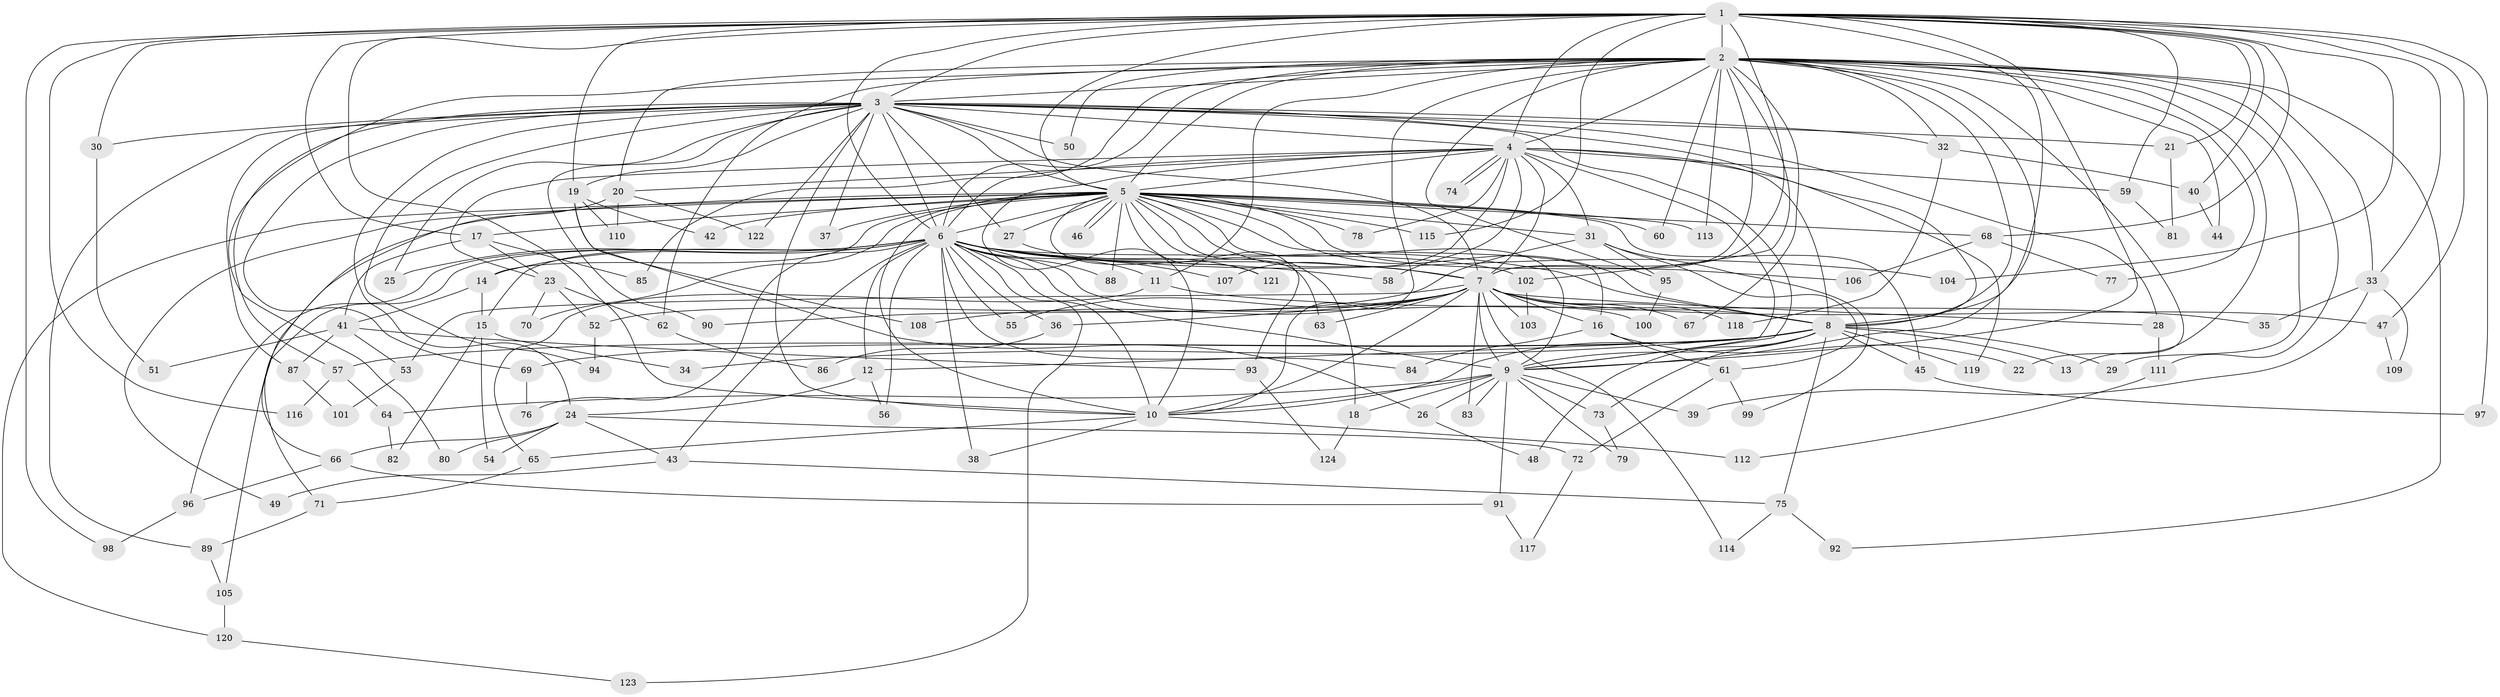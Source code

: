// Generated by graph-tools (version 1.1) at 2025/14/03/09/25 04:14:00]
// undirected, 124 vertices, 273 edges
graph export_dot {
graph [start="1"]
  node [color=gray90,style=filled];
  1;
  2;
  3;
  4;
  5;
  6;
  7;
  8;
  9;
  10;
  11;
  12;
  13;
  14;
  15;
  16;
  17;
  18;
  19;
  20;
  21;
  22;
  23;
  24;
  25;
  26;
  27;
  28;
  29;
  30;
  31;
  32;
  33;
  34;
  35;
  36;
  37;
  38;
  39;
  40;
  41;
  42;
  43;
  44;
  45;
  46;
  47;
  48;
  49;
  50;
  51;
  52;
  53;
  54;
  55;
  56;
  57;
  58;
  59;
  60;
  61;
  62;
  63;
  64;
  65;
  66;
  67;
  68;
  69;
  70;
  71;
  72;
  73;
  74;
  75;
  76;
  77;
  78;
  79;
  80;
  81;
  82;
  83;
  84;
  85;
  86;
  87;
  88;
  89;
  90;
  91;
  92;
  93;
  94;
  95;
  96;
  97;
  98;
  99;
  100;
  101;
  102;
  103;
  104;
  105;
  106;
  107;
  108;
  109;
  110;
  111;
  112;
  113;
  114;
  115;
  116;
  117;
  118;
  119;
  120;
  121;
  122;
  123;
  124;
  1 -- 2;
  1 -- 3;
  1 -- 4;
  1 -- 5;
  1 -- 6;
  1 -- 7;
  1 -- 8;
  1 -- 9;
  1 -- 10;
  1 -- 17;
  1 -- 19;
  1 -- 21;
  1 -- 30;
  1 -- 33;
  1 -- 40;
  1 -- 47;
  1 -- 59;
  1 -- 68;
  1 -- 97;
  1 -- 98;
  1 -- 104;
  1 -- 115;
  1 -- 116;
  2 -- 3;
  2 -- 4;
  2 -- 5;
  2 -- 6;
  2 -- 7;
  2 -- 8;
  2 -- 9;
  2 -- 10;
  2 -- 11;
  2 -- 13;
  2 -- 20;
  2 -- 22;
  2 -- 29;
  2 -- 32;
  2 -- 33;
  2 -- 44;
  2 -- 50;
  2 -- 60;
  2 -- 62;
  2 -- 67;
  2 -- 77;
  2 -- 80;
  2 -- 85;
  2 -- 92;
  2 -- 95;
  2 -- 102;
  2 -- 111;
  2 -- 113;
  3 -- 4;
  3 -- 5;
  3 -- 6;
  3 -- 7;
  3 -- 8;
  3 -- 9;
  3 -- 10;
  3 -- 19;
  3 -- 21;
  3 -- 24;
  3 -- 25;
  3 -- 27;
  3 -- 28;
  3 -- 30;
  3 -- 32;
  3 -- 37;
  3 -- 50;
  3 -- 57;
  3 -- 69;
  3 -- 87;
  3 -- 89;
  3 -- 90;
  3 -- 94;
  3 -- 122;
  4 -- 5;
  4 -- 6;
  4 -- 7;
  4 -- 8;
  4 -- 9;
  4 -- 10;
  4 -- 20;
  4 -- 23;
  4 -- 31;
  4 -- 58;
  4 -- 59;
  4 -- 74;
  4 -- 74;
  4 -- 78;
  4 -- 107;
  4 -- 119;
  5 -- 6;
  5 -- 7;
  5 -- 8;
  5 -- 9;
  5 -- 10;
  5 -- 14;
  5 -- 16;
  5 -- 17;
  5 -- 18;
  5 -- 27;
  5 -- 31;
  5 -- 37;
  5 -- 42;
  5 -- 45;
  5 -- 46;
  5 -- 46;
  5 -- 49;
  5 -- 60;
  5 -- 63;
  5 -- 66;
  5 -- 68;
  5 -- 70;
  5 -- 78;
  5 -- 88;
  5 -- 93;
  5 -- 106;
  5 -- 113;
  5 -- 115;
  5 -- 120;
  5 -- 121;
  6 -- 7;
  6 -- 8;
  6 -- 9;
  6 -- 10;
  6 -- 11;
  6 -- 12;
  6 -- 14;
  6 -- 15;
  6 -- 25;
  6 -- 36;
  6 -- 38;
  6 -- 43;
  6 -- 55;
  6 -- 56;
  6 -- 58;
  6 -- 76;
  6 -- 84;
  6 -- 88;
  6 -- 96;
  6 -- 100;
  6 -- 102;
  6 -- 104;
  6 -- 105;
  6 -- 107;
  6 -- 123;
  7 -- 8;
  7 -- 9;
  7 -- 10;
  7 -- 16;
  7 -- 28;
  7 -- 36;
  7 -- 47;
  7 -- 53;
  7 -- 55;
  7 -- 63;
  7 -- 67;
  7 -- 83;
  7 -- 90;
  7 -- 103;
  7 -- 108;
  7 -- 114;
  7 -- 118;
  8 -- 9;
  8 -- 10;
  8 -- 12;
  8 -- 13;
  8 -- 29;
  8 -- 34;
  8 -- 45;
  8 -- 48;
  8 -- 57;
  8 -- 69;
  8 -- 73;
  8 -- 75;
  8 -- 119;
  9 -- 10;
  9 -- 18;
  9 -- 26;
  9 -- 39;
  9 -- 64;
  9 -- 73;
  9 -- 79;
  9 -- 83;
  9 -- 91;
  10 -- 38;
  10 -- 65;
  10 -- 112;
  11 -- 35;
  11 -- 65;
  12 -- 24;
  12 -- 56;
  14 -- 15;
  14 -- 41;
  15 -- 34;
  15 -- 54;
  15 -- 82;
  16 -- 22;
  16 -- 61;
  16 -- 84;
  17 -- 23;
  17 -- 41;
  17 -- 85;
  18 -- 124;
  19 -- 26;
  19 -- 42;
  19 -- 108;
  19 -- 110;
  20 -- 71;
  20 -- 110;
  20 -- 122;
  21 -- 81;
  23 -- 52;
  23 -- 62;
  23 -- 70;
  24 -- 43;
  24 -- 54;
  24 -- 66;
  24 -- 72;
  24 -- 80;
  26 -- 48;
  27 -- 121;
  28 -- 111;
  30 -- 51;
  31 -- 52;
  31 -- 61;
  31 -- 95;
  31 -- 99;
  32 -- 40;
  32 -- 118;
  33 -- 35;
  33 -- 39;
  33 -- 109;
  36 -- 86;
  40 -- 44;
  41 -- 51;
  41 -- 53;
  41 -- 87;
  41 -- 93;
  43 -- 49;
  43 -- 75;
  45 -- 97;
  47 -- 109;
  52 -- 94;
  53 -- 101;
  57 -- 64;
  57 -- 116;
  59 -- 81;
  61 -- 72;
  61 -- 99;
  62 -- 86;
  64 -- 82;
  65 -- 71;
  66 -- 91;
  66 -- 96;
  68 -- 77;
  68 -- 106;
  69 -- 76;
  71 -- 89;
  72 -- 117;
  73 -- 79;
  75 -- 92;
  75 -- 114;
  87 -- 101;
  89 -- 105;
  91 -- 117;
  93 -- 124;
  95 -- 100;
  96 -- 98;
  102 -- 103;
  105 -- 120;
  111 -- 112;
  120 -- 123;
}
